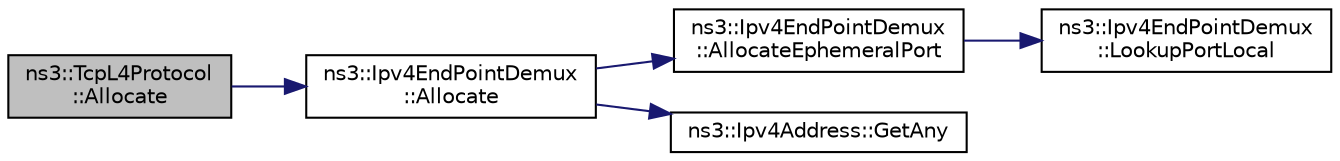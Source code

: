 digraph "ns3::TcpL4Protocol::Allocate"
{
 // LATEX_PDF_SIZE
  edge [fontname="Helvetica",fontsize="10",labelfontname="Helvetica",labelfontsize="10"];
  node [fontname="Helvetica",fontsize="10",shape=record];
  rankdir="LR";
  Node1 [label="ns3::TcpL4Protocol\l::Allocate",height=0.2,width=0.4,color="black", fillcolor="grey75", style="filled", fontcolor="black",tooltip="Allocate an IPv4 Endpoint."];
  Node1 -> Node2 [color="midnightblue",fontsize="10",style="solid",fontname="Helvetica"];
  Node2 [label="ns3::Ipv4EndPointDemux\l::Allocate",height=0.2,width=0.4,color="black", fillcolor="white", style="filled",URL="$classns3_1_1_ipv4_end_point_demux.html#a95eef225abf664ea72523730e00e621e",tooltip="Allocate a Ipv4EndPoint."];
  Node2 -> Node3 [color="midnightblue",fontsize="10",style="solid",fontname="Helvetica"];
  Node3 [label="ns3::Ipv4EndPointDemux\l::AllocateEphemeralPort",height=0.2,width=0.4,color="black", fillcolor="white", style="filled",URL="$classns3_1_1_ipv4_end_point_demux.html#a5ae0acd03c077458051f13118e0dcae6",tooltip="Allocate an ephemeral port."];
  Node3 -> Node4 [color="midnightblue",fontsize="10",style="solid",fontname="Helvetica"];
  Node4 [label="ns3::Ipv4EndPointDemux\l::LookupPortLocal",height=0.2,width=0.4,color="black", fillcolor="white", style="filled",URL="$classns3_1_1_ipv4_end_point_demux.html#adf65821503bc330fbb617af0f0e8df24",tooltip="Lookup for port local."];
  Node2 -> Node5 [color="midnightblue",fontsize="10",style="solid",fontname="Helvetica"];
  Node5 [label="ns3::Ipv4Address::GetAny",height=0.2,width=0.4,color="black", fillcolor="white", style="filled",URL="$classns3_1_1_ipv4_address.html#a7a39b330c8e701183a411d5779fca1a4",tooltip=" "];
}
